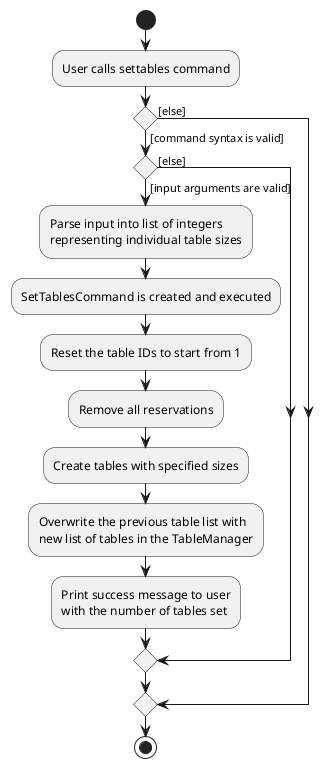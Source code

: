@startuml
start
:User calls settables command;

'Since the beta syntax does not support placing the condition outside the
'diamond we place it as the true branch instead.

if () then ([command syntax is valid])
if () then ([input arguments are valid])

    :Parse input into list of integers
    representing individual table sizes;

    :SetTablesCommand is created and executed;

    :Reset the table IDs to start from 1;

    :Remove all reservations;

    :Create tables with specified sizes;

    :Overwrite the previous table list with
    new list of tables in the TableManager;

    :Print success message to user
    with the number of tables set;
else ([else])
endif
else ([else])
endif
stop
@enduml
